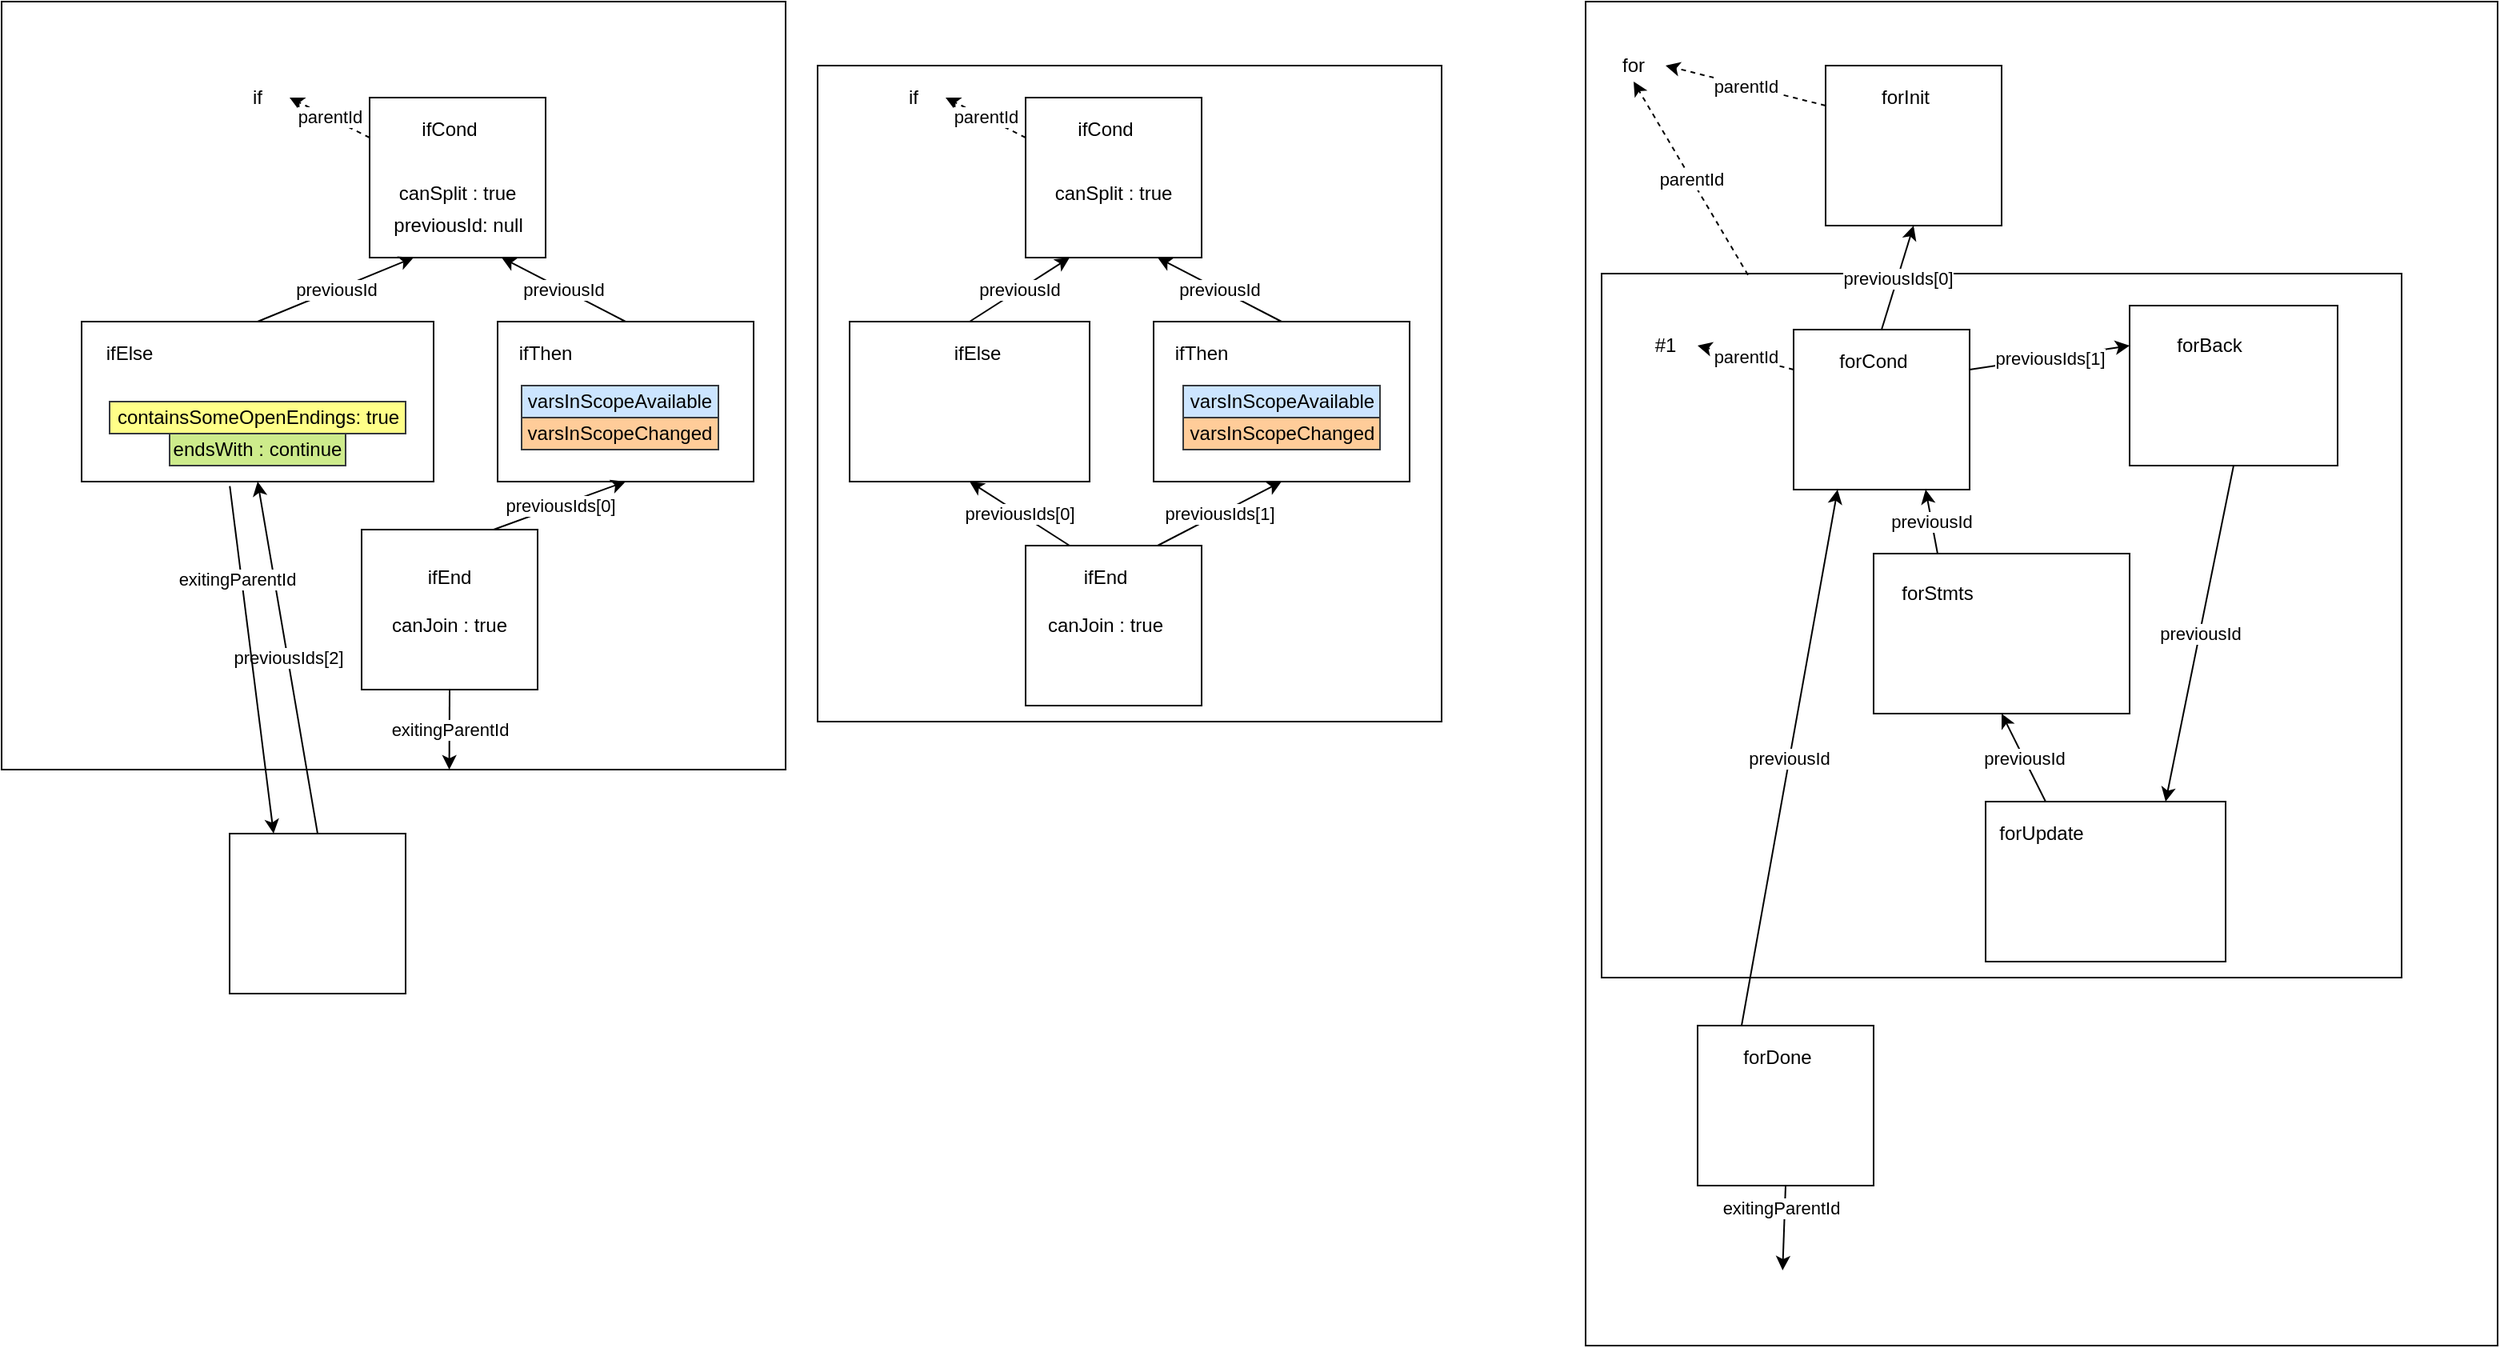 <mxfile version="14.1.8" type="device"><diagram id="kH8C8CbIXnYB54CTfOBK" name="Page-1"><mxGraphModel dx="1468" dy="831" grid="1" gridSize="10" guides="1" tooltips="1" connect="1" arrows="1" fold="1" page="1" pageScale="1" pageWidth="1654" pageHeight="2336" math="0" shadow="0"><root><mxCell id="0"/><mxCell id="1" parent="0"/><mxCell id="ksnwD1h_EKE3ltFaodsw-11" value="" style="rounded=0;whiteSpace=wrap;html=1;" vertex="1" parent="1"><mxGeometry x="1000" y="90" width="570" height="840" as="geometry"/></mxCell><mxCell id="ksnwD1h_EKE3ltFaodsw-30" value="" style="rounded=0;whiteSpace=wrap;html=1;" vertex="1" parent="1"><mxGeometry x="1010" y="260" width="500" height="440" as="geometry"/></mxCell><mxCell id="buxgsW-vetxsR3lMGy5y-10" value="" style="rounded=0;whiteSpace=wrap;html=1;" parent="1" vertex="1"><mxGeometry x="520" y="130" width="390" height="410" as="geometry"/></mxCell><mxCell id="buxgsW-vetxsR3lMGy5y-1" value="" style="rounded=0;whiteSpace=wrap;html=1;" parent="1" vertex="1"><mxGeometry x="540" y="290" width="150" height="100" as="geometry"/></mxCell><mxCell id="buxgsW-vetxsR3lMGy5y-2" value="ifElse" style="text;html=1;strokeColor=none;fillColor=none;align=center;verticalAlign=middle;whiteSpace=wrap;rounded=0;" parent="1" vertex="1"><mxGeometry x="600" y="300" width="40" height="20" as="geometry"/></mxCell><mxCell id="buxgsW-vetxsR3lMGy5y-3" value="" style="rounded=0;whiteSpace=wrap;html=1;" parent="1" vertex="1"><mxGeometry x="730" y="290" width="160" height="100" as="geometry"/></mxCell><mxCell id="buxgsW-vetxsR3lMGy5y-4" value="ifThen" style="text;html=1;strokeColor=none;fillColor=none;align=center;verticalAlign=middle;whiteSpace=wrap;rounded=0;" parent="1" vertex="1"><mxGeometry x="740" y="300" width="40" height="20" as="geometry"/></mxCell><mxCell id="buxgsW-vetxsR3lMGy5y-5" value="" style="rounded=0;whiteSpace=wrap;html=1;" parent="1" vertex="1"><mxGeometry x="650" y="430" width="110" height="100" as="geometry"/></mxCell><mxCell id="buxgsW-vetxsR3lMGy5y-6" value="ifEnd" style="text;html=1;strokeColor=none;fillColor=none;align=center;verticalAlign=middle;whiteSpace=wrap;rounded=0;" parent="1" vertex="1"><mxGeometry x="680" y="440" width="40" height="20" as="geometry"/></mxCell><mxCell id="buxgsW-vetxsR3lMGy5y-7" value="" style="rounded=0;whiteSpace=wrap;html=1;" parent="1" vertex="1"><mxGeometry x="650" y="150" width="110" height="100" as="geometry"/></mxCell><mxCell id="buxgsW-vetxsR3lMGy5y-8" value="ifCond" style="text;html=1;strokeColor=none;fillColor=none;align=center;verticalAlign=middle;whiteSpace=wrap;rounded=0;" parent="1" vertex="1"><mxGeometry x="680" y="160" width="40" height="20" as="geometry"/></mxCell><mxCell id="buxgsW-vetxsR3lMGy5y-9" value="previousIds[0]" style="endArrow=classic;html=1;entryX=0.5;entryY=1;entryDx=0;entryDy=0;exitX=0.25;exitY=0;exitDx=0;exitDy=0;" parent="1" source="buxgsW-vetxsR3lMGy5y-5" target="buxgsW-vetxsR3lMGy5y-1" edge="1"><mxGeometry width="50" height="50" relative="1" as="geometry"><mxPoint x="610" y="460" as="sourcePoint"/><mxPoint x="660" y="340" as="targetPoint"/></mxGeometry></mxCell><mxCell id="buxgsW-vetxsR3lMGy5y-11" value="if" style="text;html=1;strokeColor=none;fillColor=none;align=center;verticalAlign=middle;whiteSpace=wrap;rounded=0;" parent="1" vertex="1"><mxGeometry x="560" y="140" width="40" height="20" as="geometry"/></mxCell><mxCell id="buxgsW-vetxsR3lMGy5y-12" value="canJoin : true" style="text;html=1;strokeColor=none;fillColor=none;align=center;verticalAlign=middle;whiteSpace=wrap;rounded=0;" parent="1" vertex="1"><mxGeometry x="660" y="470" width="80" height="20" as="geometry"/></mxCell><mxCell id="buxgsW-vetxsR3lMGy5y-13" value="previousIds[1]" style="endArrow=classic;html=1;entryX=0.5;entryY=1;entryDx=0;entryDy=0;exitX=0.75;exitY=0;exitDx=0;exitDy=0;" parent="1" source="buxgsW-vetxsR3lMGy5y-5" target="buxgsW-vetxsR3lMGy5y-3" edge="1"><mxGeometry width="50" height="50" relative="1" as="geometry"><mxPoint x="687.5" y="440" as="sourcePoint"/><mxPoint x="645" y="400" as="targetPoint"/></mxGeometry></mxCell><mxCell id="buxgsW-vetxsR3lMGy5y-14" value="canSplit : true" style="text;html=1;strokeColor=none;fillColor=none;align=center;verticalAlign=middle;whiteSpace=wrap;rounded=0;" parent="1" vertex="1"><mxGeometry x="665" y="200" width="80" height="20" as="geometry"/></mxCell><mxCell id="buxgsW-vetxsR3lMGy5y-15" value="previousId" style="endArrow=classic;html=1;entryX=0.25;entryY=1;entryDx=0;entryDy=0;exitX=0.5;exitY=0;exitDx=0;exitDy=0;" parent="1" source="buxgsW-vetxsR3lMGy5y-1" target="buxgsW-vetxsR3lMGy5y-7" edge="1"><mxGeometry width="50" height="50" relative="1" as="geometry"><mxPoint x="687.5" y="440" as="sourcePoint"/><mxPoint x="645" y="400" as="targetPoint"/></mxGeometry></mxCell><mxCell id="buxgsW-vetxsR3lMGy5y-16" value="previousId" style="endArrow=classic;html=1;entryX=0.75;entryY=1;entryDx=0;entryDy=0;exitX=0.5;exitY=0;exitDx=0;exitDy=0;" parent="1" source="buxgsW-vetxsR3lMGy5y-3" target="buxgsW-vetxsR3lMGy5y-7" edge="1"><mxGeometry width="50" height="50" relative="1" as="geometry"><mxPoint x="645" y="300" as="sourcePoint"/><mxPoint x="687.5" y="260" as="targetPoint"/></mxGeometry></mxCell><mxCell id="buxgsW-vetxsR3lMGy5y-17" value="parentId" style="endArrow=classic;html=1;entryX=1;entryY=0.5;entryDx=0;entryDy=0;exitX=0;exitY=0.25;exitDx=0;exitDy=0;dashed=1;" parent="1" source="buxgsW-vetxsR3lMGy5y-7" target="buxgsW-vetxsR3lMGy5y-11" edge="1"><mxGeometry width="50" height="50" relative="1" as="geometry"><mxPoint x="645" y="300" as="sourcePoint"/><mxPoint x="687.5" y="260" as="targetPoint"/></mxGeometry></mxCell><mxCell id="buxgsW-vetxsR3lMGy5y-19" value="varsInScopeAvailable" style="text;html=1;strokeColor=#36393d;fillColor=#cce5ff;align=center;verticalAlign=middle;whiteSpace=wrap;rounded=0;" parent="1" vertex="1"><mxGeometry x="748.5" y="330" width="123" height="20" as="geometry"/></mxCell><mxCell id="buxgsW-vetxsR3lMGy5y-22" value="varsInScopeChanged" style="text;html=1;strokeColor=#36393d;fillColor=#ffcc99;align=center;verticalAlign=middle;whiteSpace=wrap;rounded=0;" parent="1" vertex="1"><mxGeometry x="748.5" y="350" width="123" height="20" as="geometry"/></mxCell><mxCell id="buxgsW-vetxsR3lMGy5y-24" value="" style="rounded=0;whiteSpace=wrap;html=1;" parent="1" vertex="1"><mxGeometry x="10" y="90" width="490" height="480" as="geometry"/></mxCell><mxCell id="buxgsW-vetxsR3lMGy5y-25" value="" style="rounded=0;whiteSpace=wrap;html=1;" parent="1" vertex="1"><mxGeometry x="60" y="290" width="220" height="100" as="geometry"/></mxCell><mxCell id="buxgsW-vetxsR3lMGy5y-26" value="ifElse" style="text;html=1;strokeColor=none;fillColor=none;align=center;verticalAlign=middle;whiteSpace=wrap;rounded=0;" parent="1" vertex="1"><mxGeometry x="70" y="300" width="40" height="20" as="geometry"/></mxCell><mxCell id="buxgsW-vetxsR3lMGy5y-27" value="" style="rounded=0;whiteSpace=wrap;html=1;" parent="1" vertex="1"><mxGeometry x="320" y="290" width="160" height="100" as="geometry"/></mxCell><mxCell id="buxgsW-vetxsR3lMGy5y-28" value="ifThen" style="text;html=1;strokeColor=none;fillColor=none;align=center;verticalAlign=middle;whiteSpace=wrap;rounded=0;" parent="1" vertex="1"><mxGeometry x="330" y="300" width="40" height="20" as="geometry"/></mxCell><mxCell id="buxgsW-vetxsR3lMGy5y-29" value="" style="rounded=0;whiteSpace=wrap;html=1;" parent="1" vertex="1"><mxGeometry x="235" y="420" width="110" height="100" as="geometry"/></mxCell><mxCell id="buxgsW-vetxsR3lMGy5y-30" value="ifEnd" style="text;html=1;strokeColor=none;fillColor=none;align=center;verticalAlign=middle;whiteSpace=wrap;rounded=0;" parent="1" vertex="1"><mxGeometry x="270" y="440" width="40" height="20" as="geometry"/></mxCell><mxCell id="buxgsW-vetxsR3lMGy5y-31" value="" style="rounded=0;whiteSpace=wrap;html=1;" parent="1" vertex="1"><mxGeometry x="240" y="150" width="110" height="100" as="geometry"/></mxCell><mxCell id="buxgsW-vetxsR3lMGy5y-32" value="ifCond" style="text;html=1;strokeColor=none;fillColor=none;align=center;verticalAlign=middle;whiteSpace=wrap;rounded=0;" parent="1" vertex="1"><mxGeometry x="270" y="160" width="40" height="20" as="geometry"/></mxCell><mxCell id="buxgsW-vetxsR3lMGy5y-33" value="previousIds[2]" style="endArrow=classic;html=1;entryX=0.5;entryY=1;entryDx=0;entryDy=0;exitX=0.5;exitY=0;exitDx=0;exitDy=0;" parent="1" target="buxgsW-vetxsR3lMGy5y-25" edge="1" source="ksnwD1h_EKE3ltFaodsw-6"><mxGeometry width="50" height="50" relative="1" as="geometry"><mxPoint x="200" y="600" as="sourcePoint"/><mxPoint x="250" y="340" as="targetPoint"/></mxGeometry></mxCell><mxCell id="buxgsW-vetxsR3lMGy5y-34" value="if" style="text;html=1;strokeColor=none;fillColor=none;align=center;verticalAlign=middle;whiteSpace=wrap;rounded=0;" parent="1" vertex="1"><mxGeometry x="150" y="140" width="40" height="20" as="geometry"/></mxCell><mxCell id="buxgsW-vetxsR3lMGy5y-35" value="canJoin : true" style="text;html=1;strokeColor=none;fillColor=none;align=center;verticalAlign=middle;whiteSpace=wrap;rounded=0;" parent="1" vertex="1"><mxGeometry x="250" y="470" width="80" height="20" as="geometry"/></mxCell><mxCell id="buxgsW-vetxsR3lMGy5y-36" value="previousIds[0]" style="endArrow=classic;html=1;entryX=0.5;entryY=1;entryDx=0;entryDy=0;exitX=0.75;exitY=0;exitDx=0;exitDy=0;" parent="1" source="buxgsW-vetxsR3lMGy5y-29" target="buxgsW-vetxsR3lMGy5y-27" edge="1"><mxGeometry width="50" height="50" relative="1" as="geometry"><mxPoint x="277.5" y="440" as="sourcePoint"/><mxPoint x="235" y="400" as="targetPoint"/></mxGeometry></mxCell><mxCell id="buxgsW-vetxsR3lMGy5y-37" value="canSplit : true" style="text;html=1;strokeColor=none;fillColor=none;align=center;verticalAlign=middle;whiteSpace=wrap;rounded=0;" parent="1" vertex="1"><mxGeometry x="255" y="200" width="80" height="20" as="geometry"/></mxCell><mxCell id="buxgsW-vetxsR3lMGy5y-38" value="previousId" style="endArrow=classic;html=1;entryX=0.25;entryY=1;entryDx=0;entryDy=0;exitX=0.5;exitY=0;exitDx=0;exitDy=0;" parent="1" source="buxgsW-vetxsR3lMGy5y-25" target="buxgsW-vetxsR3lMGy5y-31" edge="1"><mxGeometry width="50" height="50" relative="1" as="geometry"><mxPoint x="277.5" y="440" as="sourcePoint"/><mxPoint x="235" y="400" as="targetPoint"/></mxGeometry></mxCell><mxCell id="buxgsW-vetxsR3lMGy5y-39" value="previousId" style="endArrow=classic;html=1;entryX=0.75;entryY=1;entryDx=0;entryDy=0;exitX=0.5;exitY=0;exitDx=0;exitDy=0;" parent="1" source="buxgsW-vetxsR3lMGy5y-27" target="buxgsW-vetxsR3lMGy5y-31" edge="1"><mxGeometry width="50" height="50" relative="1" as="geometry"><mxPoint x="235" y="300" as="sourcePoint"/><mxPoint x="277.5" y="260" as="targetPoint"/></mxGeometry></mxCell><mxCell id="buxgsW-vetxsR3lMGy5y-40" value="parentId" style="endArrow=classic;html=1;entryX=1;entryY=0.5;entryDx=0;entryDy=0;exitX=0;exitY=0.25;exitDx=0;exitDy=0;dashed=1;" parent="1" source="buxgsW-vetxsR3lMGy5y-31" target="buxgsW-vetxsR3lMGy5y-34" edge="1"><mxGeometry width="50" height="50" relative="1" as="geometry"><mxPoint x="235" y="300" as="sourcePoint"/><mxPoint x="277.5" y="260" as="targetPoint"/></mxGeometry></mxCell><mxCell id="buxgsW-vetxsR3lMGy5y-43" value="endsWith : continue" style="text;html=1;strokeColor=#36393d;fillColor=#cdeb8b;align=center;verticalAlign=middle;whiteSpace=wrap;rounded=0;" parent="1" vertex="1"><mxGeometry x="115" y="360" width="110" height="20" as="geometry"/></mxCell><mxCell id="buxgsW-vetxsR3lMGy5y-44" value="containsSomeOpenEndings: true" style="text;html=1;strokeColor=#36393d;fillColor=#ffff88;align=center;verticalAlign=middle;whiteSpace=wrap;rounded=0;" parent="1" vertex="1"><mxGeometry x="77.5" y="340" width="185" height="20" as="geometry"/></mxCell><mxCell id="ksnwD1h_EKE3ltFaodsw-3" value="varsInScopeAvailable" style="text;html=1;strokeColor=#36393d;fillColor=#cce5ff;align=center;verticalAlign=middle;whiteSpace=wrap;rounded=0;" vertex="1" parent="1"><mxGeometry x="335" y="330" width="123" height="20" as="geometry"/></mxCell><mxCell id="ksnwD1h_EKE3ltFaodsw-4" value="varsInScopeChanged" style="text;html=1;strokeColor=#36393d;fillColor=#ffcc99;align=center;verticalAlign=middle;whiteSpace=wrap;rounded=0;" vertex="1" parent="1"><mxGeometry x="335" y="350" width="123" height="20" as="geometry"/></mxCell><mxCell id="ksnwD1h_EKE3ltFaodsw-5" value="" style="endArrow=classic;html=1;exitX=0.421;exitY=1.028;exitDx=0;exitDy=0;exitPerimeter=0;entryX=0.25;entryY=0;entryDx=0;entryDy=0;" edge="1" parent="1" source="buxgsW-vetxsR3lMGy5y-25" target="ksnwD1h_EKE3ltFaodsw-6"><mxGeometry width="50" height="50" relative="1" as="geometry"><mxPoint x="270" y="360" as="sourcePoint"/><mxPoint x="180" y="600" as="targetPoint"/></mxGeometry></mxCell><mxCell id="ksnwD1h_EKE3ltFaodsw-7" value="exitingParentId" style="edgeLabel;html=1;align=center;verticalAlign=middle;resizable=0;points=[];" vertex="1" connectable="0" parent="ksnwD1h_EKE3ltFaodsw-5"><mxGeometry x="-0.467" y="-3" relative="1" as="geometry"><mxPoint as="offset"/></mxGeometry></mxCell><mxCell id="ksnwD1h_EKE3ltFaodsw-6" value="" style="rounded=0;whiteSpace=wrap;html=1;" vertex="1" parent="1"><mxGeometry x="152.5" y="610" width="110" height="100" as="geometry"/></mxCell><mxCell id="ksnwD1h_EKE3ltFaodsw-8" value="exitingParentId" style="endArrow=classic;html=1;entryX=0.571;entryY=1;entryDx=0;entryDy=0;entryPerimeter=0;exitX=0.5;exitY=1;exitDx=0;exitDy=0;" edge="1" parent="1" source="buxgsW-vetxsR3lMGy5y-29" target="buxgsW-vetxsR3lMGy5y-24"><mxGeometry width="50" height="50" relative="1" as="geometry"><mxPoint x="270" y="360" as="sourcePoint"/><mxPoint x="320" y="310" as="targetPoint"/></mxGeometry></mxCell><mxCell id="ksnwD1h_EKE3ltFaodsw-10" value="previousId: null" style="text;html=1;strokeColor=none;fillColor=none;align=center;verticalAlign=middle;whiteSpace=wrap;rounded=0;" vertex="1" parent="1"><mxGeometry x="237.5" y="220" width="115" height="20" as="geometry"/></mxCell><mxCell id="ksnwD1h_EKE3ltFaodsw-12" value="" style="rounded=0;whiteSpace=wrap;html=1;" vertex="1" parent="1"><mxGeometry x="1250" y="590" width="150" height="100" as="geometry"/></mxCell><mxCell id="ksnwD1h_EKE3ltFaodsw-13" value="forUpdate" style="text;html=1;strokeColor=none;fillColor=none;align=center;verticalAlign=middle;whiteSpace=wrap;rounded=0;" vertex="1" parent="1"><mxGeometry x="1265" y="600" width="40" height="20" as="geometry"/></mxCell><mxCell id="ksnwD1h_EKE3ltFaodsw-14" value="" style="rounded=0;whiteSpace=wrap;html=1;" vertex="1" parent="1"><mxGeometry x="1180" y="435" width="160" height="100" as="geometry"/></mxCell><mxCell id="ksnwD1h_EKE3ltFaodsw-15" value="forStmts" style="text;html=1;strokeColor=none;fillColor=none;align=center;verticalAlign=middle;whiteSpace=wrap;rounded=0;" vertex="1" parent="1"><mxGeometry x="1200" y="450" width="40" height="20" as="geometry"/></mxCell><mxCell id="ksnwD1h_EKE3ltFaodsw-16" value="" style="rounded=0;whiteSpace=wrap;html=1;" vertex="1" parent="1"><mxGeometry x="1070" y="730" width="110" height="100" as="geometry"/></mxCell><mxCell id="ksnwD1h_EKE3ltFaodsw-17" value="forDone" style="text;html=1;strokeColor=none;fillColor=none;align=center;verticalAlign=middle;whiteSpace=wrap;rounded=0;" vertex="1" parent="1"><mxGeometry x="1100" y="740" width="40" height="20" as="geometry"/></mxCell><mxCell id="ksnwD1h_EKE3ltFaodsw-18" value="" style="rounded=0;whiteSpace=wrap;html=1;" vertex="1" parent="1"><mxGeometry x="1130" y="295" width="110" height="100" as="geometry"/></mxCell><mxCell id="ksnwD1h_EKE3ltFaodsw-19" value="forCond" style="text;html=1;strokeColor=none;fillColor=none;align=center;verticalAlign=middle;whiteSpace=wrap;rounded=0;" vertex="1" parent="1"><mxGeometry x="1160" y="305" width="40" height="20" as="geometry"/></mxCell><mxCell id="ksnwD1h_EKE3ltFaodsw-20" value="previousId" style="endArrow=classic;html=1;entryX=0.25;entryY=1;entryDx=0;entryDy=0;exitX=0.25;exitY=0;exitDx=0;exitDy=0;" edge="1" parent="1" source="ksnwD1h_EKE3ltFaodsw-16" target="ksnwD1h_EKE3ltFaodsw-18"><mxGeometry width="50" height="50" relative="1" as="geometry"><mxPoint x="1090" y="605" as="sourcePoint"/><mxPoint x="1140" y="485" as="targetPoint"/></mxGeometry></mxCell><mxCell id="ksnwD1h_EKE3ltFaodsw-21" value="for" style="text;html=1;strokeColor=none;fillColor=none;align=center;verticalAlign=middle;whiteSpace=wrap;rounded=0;" vertex="1" parent="1"><mxGeometry x="1010" y="120" width="40" height="20" as="geometry"/></mxCell><mxCell id="ksnwD1h_EKE3ltFaodsw-25" value="previousId" style="endArrow=classic;html=1;entryX=0.5;entryY=1;entryDx=0;entryDy=0;exitX=0.25;exitY=0;exitDx=0;exitDy=0;" edge="1" parent="1" source="ksnwD1h_EKE3ltFaodsw-12" target="ksnwD1h_EKE3ltFaodsw-14"><mxGeometry width="50" height="50" relative="1" as="geometry"><mxPoint x="1167.5" y="585" as="sourcePoint"/><mxPoint x="1125" y="545" as="targetPoint"/></mxGeometry></mxCell><mxCell id="ksnwD1h_EKE3ltFaodsw-26" value="previousId" style="endArrow=classic;html=1;entryX=0.75;entryY=1;entryDx=0;entryDy=0;exitX=0.25;exitY=0;exitDx=0;exitDy=0;" edge="1" parent="1" source="ksnwD1h_EKE3ltFaodsw-14" target="ksnwD1h_EKE3ltFaodsw-18"><mxGeometry width="50" height="50" relative="1" as="geometry"><mxPoint x="1125" y="445" as="sourcePoint"/><mxPoint x="1167.5" y="405" as="targetPoint"/></mxGeometry></mxCell><mxCell id="ksnwD1h_EKE3ltFaodsw-27" value="parentId" style="endArrow=classic;html=1;entryX=1;entryY=0.5;entryDx=0;entryDy=0;exitX=0;exitY=0.25;exitDx=0;exitDy=0;dashed=1;" edge="1" parent="1" source="ksnwD1h_EKE3ltFaodsw-18" target="ksnwD1h_EKE3ltFaodsw-31"><mxGeometry width="50" height="50" relative="1" as="geometry"><mxPoint x="1125" y="445" as="sourcePoint"/><mxPoint x="1167.5" y="405" as="targetPoint"/></mxGeometry></mxCell><mxCell id="ksnwD1h_EKE3ltFaodsw-31" value="#1" style="text;html=1;strokeColor=none;fillColor=none;align=center;verticalAlign=middle;whiteSpace=wrap;rounded=0;" vertex="1" parent="1"><mxGeometry x="1030" y="295" width="40" height="20" as="geometry"/></mxCell><mxCell id="ksnwD1h_EKE3ltFaodsw-32" value="" style="rounded=0;whiteSpace=wrap;html=1;" vertex="1" parent="1"><mxGeometry x="1340" y="280" width="130" height="100" as="geometry"/></mxCell><mxCell id="ksnwD1h_EKE3ltFaodsw-33" value="forBack" style="text;html=1;strokeColor=none;fillColor=none;align=center;verticalAlign=middle;whiteSpace=wrap;rounded=0;" vertex="1" parent="1"><mxGeometry x="1370" y="295" width="40" height="20" as="geometry"/></mxCell><mxCell id="ksnwD1h_EKE3ltFaodsw-34" value="previousId" style="endArrow=classic;html=1;entryX=0.75;entryY=0;entryDx=0;entryDy=0;exitX=0.5;exitY=1;exitDx=0;exitDy=0;" edge="1" parent="1" source="ksnwD1h_EKE3ltFaodsw-32" target="ksnwD1h_EKE3ltFaodsw-12"><mxGeometry width="50" height="50" relative="1" as="geometry"><mxPoint x="1295.0" y="590" as="sourcePoint"/><mxPoint x="1270.0" y="545" as="targetPoint"/></mxGeometry></mxCell><mxCell id="ksnwD1h_EKE3ltFaodsw-35" value="previousIds[1]" style="endArrow=classic;html=1;entryX=0;entryY=0.25;entryDx=0;entryDy=0;exitX=1;exitY=0.25;exitDx=0;exitDy=0;" edge="1" parent="1" source="ksnwD1h_EKE3ltFaodsw-18" target="ksnwD1h_EKE3ltFaodsw-32"><mxGeometry width="50" height="50" relative="1" as="geometry"><mxPoint x="1377.5" y="420" as="sourcePoint"/><mxPoint x="1332.5" y="590" as="targetPoint"/></mxGeometry></mxCell><mxCell id="ksnwD1h_EKE3ltFaodsw-36" value="" style="endArrow=classic;html=1;exitX=0.5;exitY=1;exitDx=0;exitDy=0;entryX=0.216;entryY=0.944;entryDx=0;entryDy=0;entryPerimeter=0;" edge="1" parent="1" source="ksnwD1h_EKE3ltFaodsw-16" target="ksnwD1h_EKE3ltFaodsw-11"><mxGeometry width="50" height="50" relative="1" as="geometry"><mxPoint x="182.62" y="552.8" as="sourcePoint"/><mxPoint x="210" y="770" as="targetPoint"/></mxGeometry></mxCell><mxCell id="ksnwD1h_EKE3ltFaodsw-37" value="exitingParentId" style="edgeLabel;html=1;align=center;verticalAlign=middle;resizable=0;points=[];" vertex="1" connectable="0" parent="ksnwD1h_EKE3ltFaodsw-36"><mxGeometry x="-0.467" y="-3" relative="1" as="geometry"><mxPoint as="offset"/></mxGeometry></mxCell><mxCell id="ksnwD1h_EKE3ltFaodsw-41" value="parentId" style="endArrow=classic;html=1;entryX=0.5;entryY=1;entryDx=0;entryDy=0;exitX=0.183;exitY=0.002;exitDx=0;exitDy=0;dashed=1;exitPerimeter=0;" edge="1" parent="1" source="ksnwD1h_EKE3ltFaodsw-30" target="ksnwD1h_EKE3ltFaodsw-21"><mxGeometry width="50" height="50" relative="1" as="geometry"><mxPoint x="1140.0" y="330" as="sourcePoint"/><mxPoint x="1080.0" y="315" as="targetPoint"/></mxGeometry></mxCell><mxCell id="ksnwD1h_EKE3ltFaodsw-43" value="" style="rounded=0;whiteSpace=wrap;html=1;" vertex="1" parent="1"><mxGeometry x="1150" y="130" width="110" height="100" as="geometry"/></mxCell><mxCell id="ksnwD1h_EKE3ltFaodsw-44" value="forInit" style="text;html=1;strokeColor=none;fillColor=none;align=center;verticalAlign=middle;whiteSpace=wrap;rounded=0;" vertex="1" parent="1"><mxGeometry x="1180" y="140" width="40" height="20" as="geometry"/></mxCell><mxCell id="ksnwD1h_EKE3ltFaodsw-45" value="previousIds[0]" style="endArrow=classic;html=1;entryX=0.5;entryY=1;entryDx=0;entryDy=0;exitX=0.5;exitY=0;exitDx=0;exitDy=0;" edge="1" parent="1" source="ksnwD1h_EKE3ltFaodsw-18" target="ksnwD1h_EKE3ltFaodsw-43"><mxGeometry width="50" height="50" relative="1" as="geometry"><mxPoint x="1107.5" y="740" as="sourcePoint"/><mxPoint x="1167.5" y="405" as="targetPoint"/></mxGeometry></mxCell><mxCell id="ksnwD1h_EKE3ltFaodsw-46" value="parentId" style="endArrow=classic;html=1;entryX=1;entryY=0.5;entryDx=0;entryDy=0;exitX=0;exitY=0.25;exitDx=0;exitDy=0;dashed=1;" edge="1" parent="1" source="ksnwD1h_EKE3ltFaodsw-43" target="ksnwD1h_EKE3ltFaodsw-21"><mxGeometry width="50" height="50" relative="1" as="geometry"><mxPoint x="1140.0" y="330" as="sourcePoint"/><mxPoint x="1080.0" y="315" as="targetPoint"/></mxGeometry></mxCell></root></mxGraphModel></diagram></mxfile>